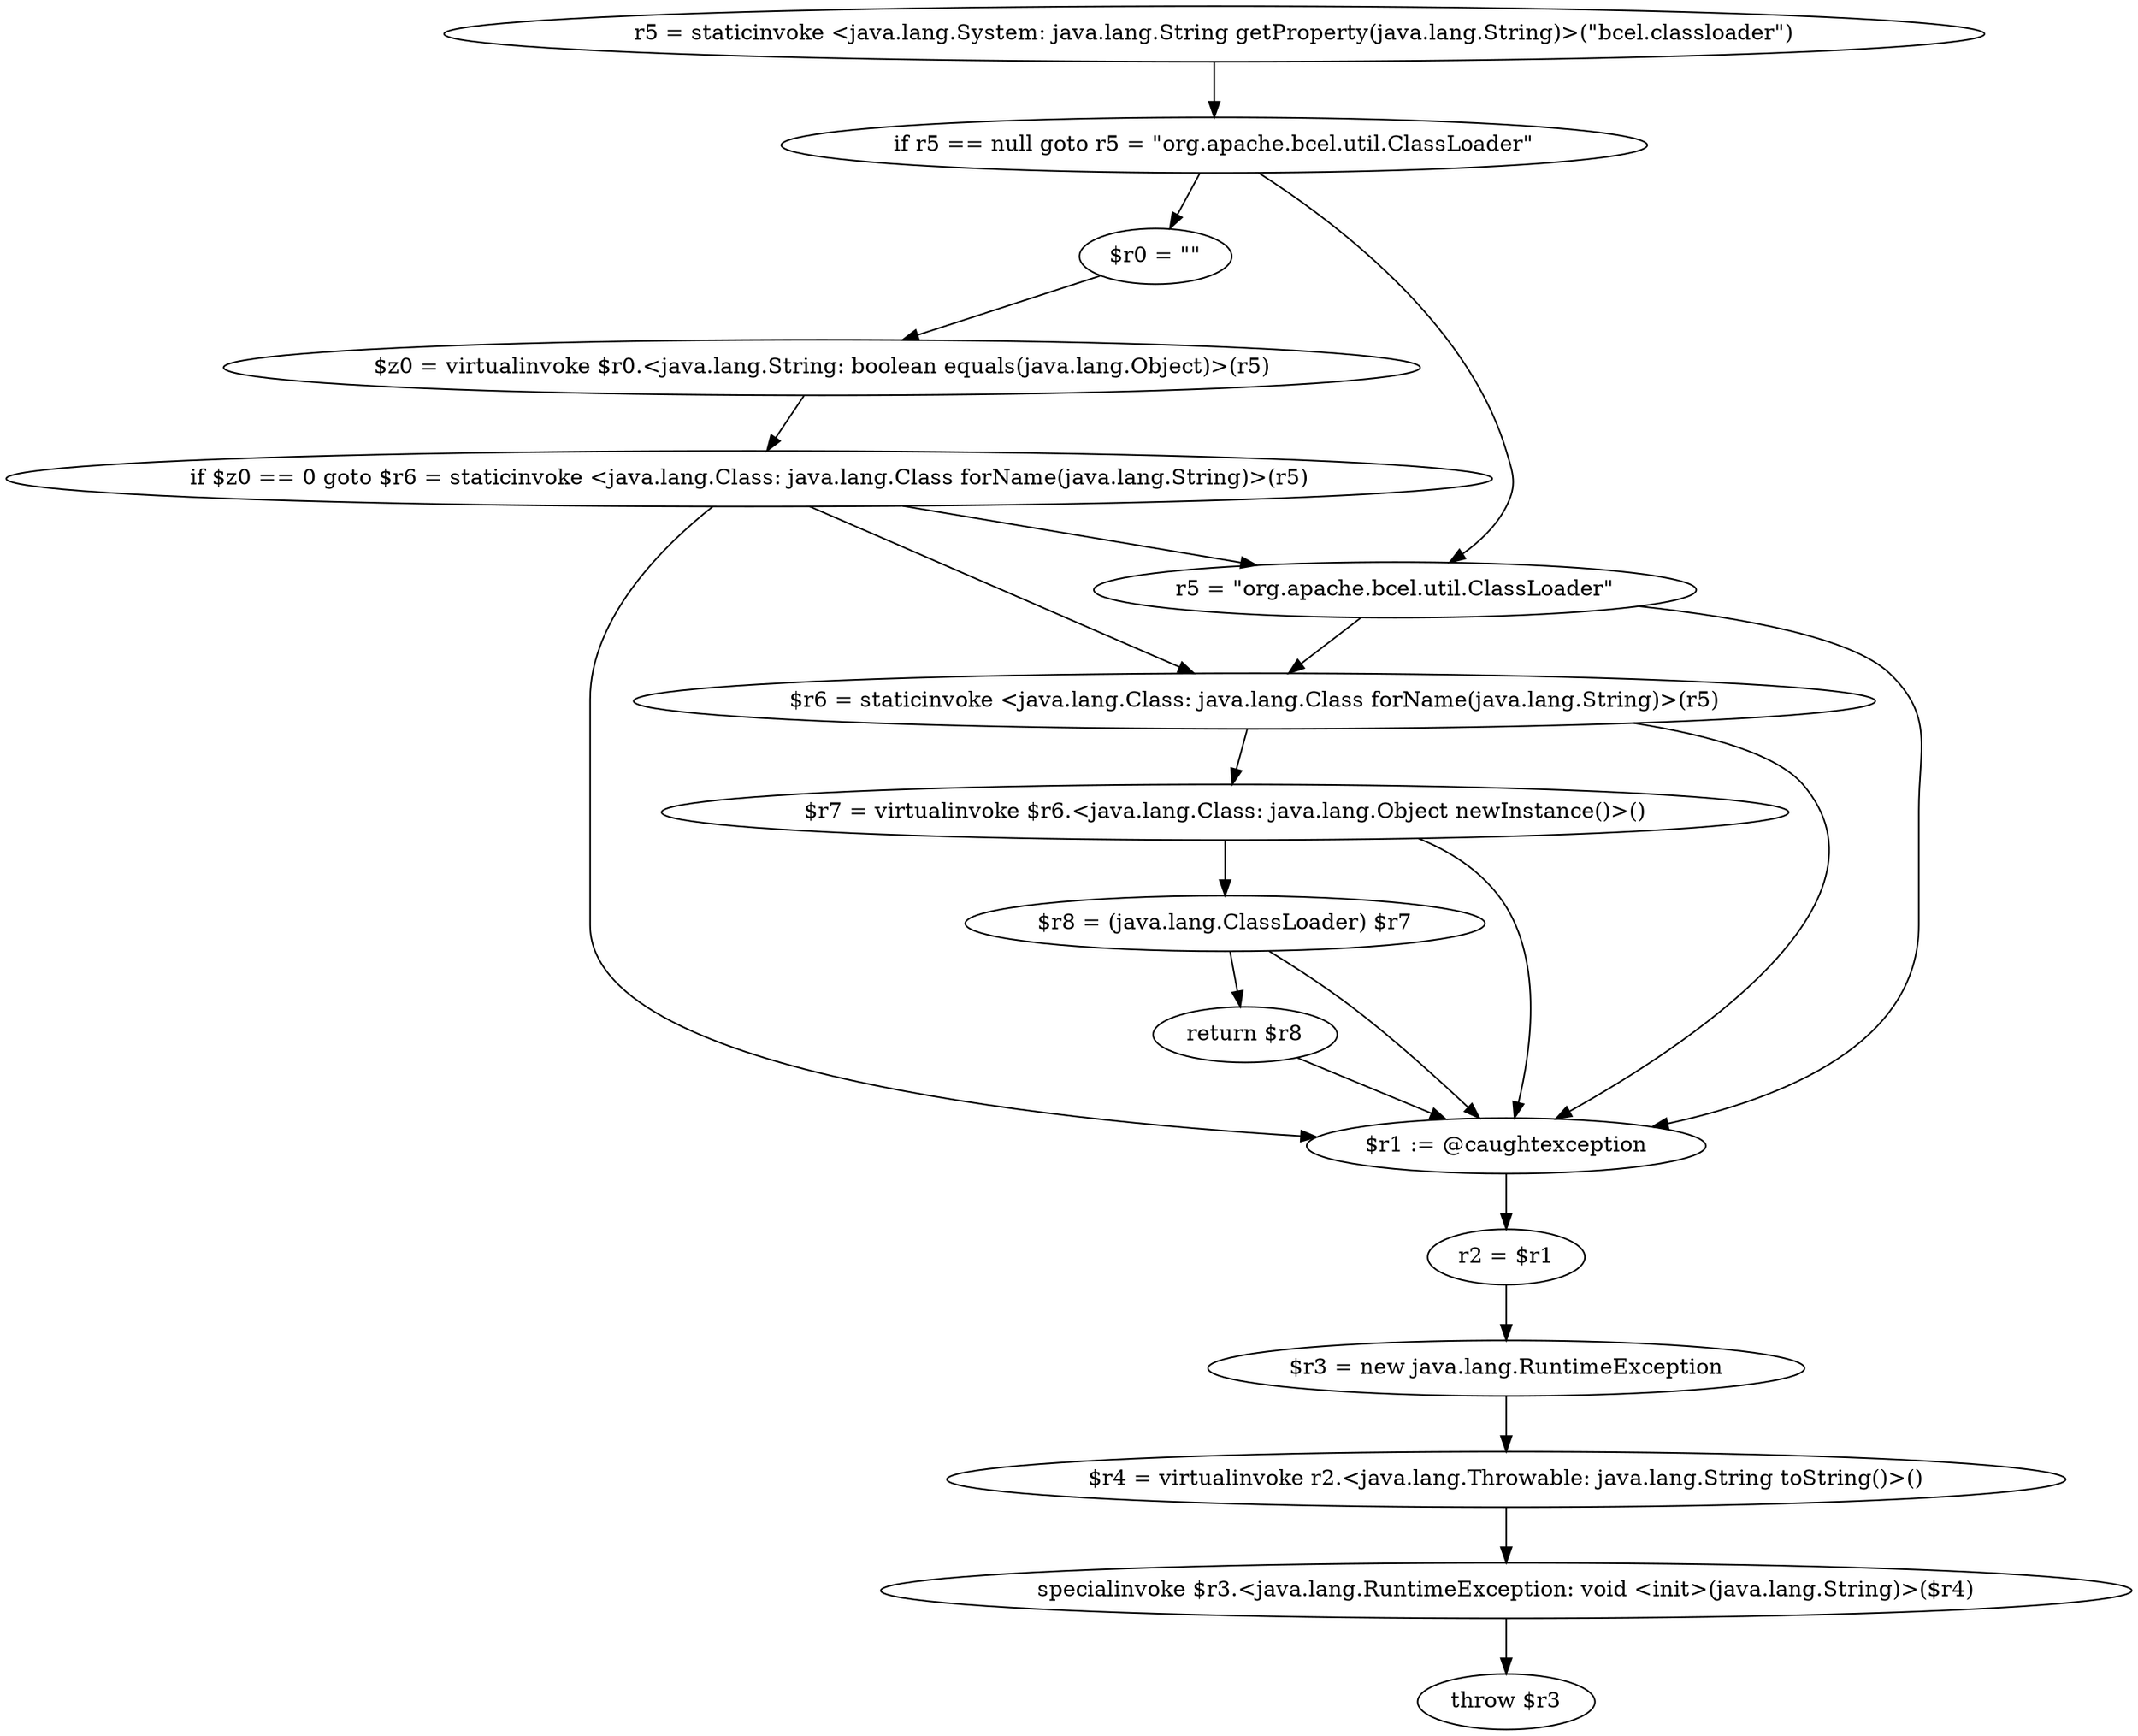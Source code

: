 digraph "unitGraph" {
    "r5 = staticinvoke <java.lang.System: java.lang.String getProperty(java.lang.String)>(\"bcel.classloader\")"
    "if r5 == null goto r5 = \"org.apache.bcel.util.ClassLoader\""
    "$r0 = \"\""
    "$z0 = virtualinvoke $r0.<java.lang.String: boolean equals(java.lang.Object)>(r5)"
    "if $z0 == 0 goto $r6 = staticinvoke <java.lang.Class: java.lang.Class forName(java.lang.String)>(r5)"
    "r5 = \"org.apache.bcel.util.ClassLoader\""
    "$r6 = staticinvoke <java.lang.Class: java.lang.Class forName(java.lang.String)>(r5)"
    "$r7 = virtualinvoke $r6.<java.lang.Class: java.lang.Object newInstance()>()"
    "$r8 = (java.lang.ClassLoader) $r7"
    "return $r8"
    "$r1 := @caughtexception"
    "r2 = $r1"
    "$r3 = new java.lang.RuntimeException"
    "$r4 = virtualinvoke r2.<java.lang.Throwable: java.lang.String toString()>()"
    "specialinvoke $r3.<java.lang.RuntimeException: void <init>(java.lang.String)>($r4)"
    "throw $r3"
    "r5 = staticinvoke <java.lang.System: java.lang.String getProperty(java.lang.String)>(\"bcel.classloader\")"->"if r5 == null goto r5 = \"org.apache.bcel.util.ClassLoader\"";
    "if r5 == null goto r5 = \"org.apache.bcel.util.ClassLoader\""->"$r0 = \"\"";
    "if r5 == null goto r5 = \"org.apache.bcel.util.ClassLoader\""->"r5 = \"org.apache.bcel.util.ClassLoader\"";
    "$r0 = \"\""->"$z0 = virtualinvoke $r0.<java.lang.String: boolean equals(java.lang.Object)>(r5)";
    "$z0 = virtualinvoke $r0.<java.lang.String: boolean equals(java.lang.Object)>(r5)"->"if $z0 == 0 goto $r6 = staticinvoke <java.lang.Class: java.lang.Class forName(java.lang.String)>(r5)";
    "if $z0 == 0 goto $r6 = staticinvoke <java.lang.Class: java.lang.Class forName(java.lang.String)>(r5)"->"r5 = \"org.apache.bcel.util.ClassLoader\"";
    "if $z0 == 0 goto $r6 = staticinvoke <java.lang.Class: java.lang.Class forName(java.lang.String)>(r5)"->"$r6 = staticinvoke <java.lang.Class: java.lang.Class forName(java.lang.String)>(r5)";
    "if $z0 == 0 goto $r6 = staticinvoke <java.lang.Class: java.lang.Class forName(java.lang.String)>(r5)"->"$r1 := @caughtexception";
    "r5 = \"org.apache.bcel.util.ClassLoader\""->"$r6 = staticinvoke <java.lang.Class: java.lang.Class forName(java.lang.String)>(r5)";
    "r5 = \"org.apache.bcel.util.ClassLoader\""->"$r1 := @caughtexception";
    "$r6 = staticinvoke <java.lang.Class: java.lang.Class forName(java.lang.String)>(r5)"->"$r7 = virtualinvoke $r6.<java.lang.Class: java.lang.Object newInstance()>()";
    "$r6 = staticinvoke <java.lang.Class: java.lang.Class forName(java.lang.String)>(r5)"->"$r1 := @caughtexception";
    "$r7 = virtualinvoke $r6.<java.lang.Class: java.lang.Object newInstance()>()"->"$r8 = (java.lang.ClassLoader) $r7";
    "$r7 = virtualinvoke $r6.<java.lang.Class: java.lang.Object newInstance()>()"->"$r1 := @caughtexception";
    "$r8 = (java.lang.ClassLoader) $r7"->"return $r8";
    "$r8 = (java.lang.ClassLoader) $r7"->"$r1 := @caughtexception";
    "return $r8"->"$r1 := @caughtexception";
    "$r1 := @caughtexception"->"r2 = $r1";
    "r2 = $r1"->"$r3 = new java.lang.RuntimeException";
    "$r3 = new java.lang.RuntimeException"->"$r4 = virtualinvoke r2.<java.lang.Throwable: java.lang.String toString()>()";
    "$r4 = virtualinvoke r2.<java.lang.Throwable: java.lang.String toString()>()"->"specialinvoke $r3.<java.lang.RuntimeException: void <init>(java.lang.String)>($r4)";
    "specialinvoke $r3.<java.lang.RuntimeException: void <init>(java.lang.String)>($r4)"->"throw $r3";
}
